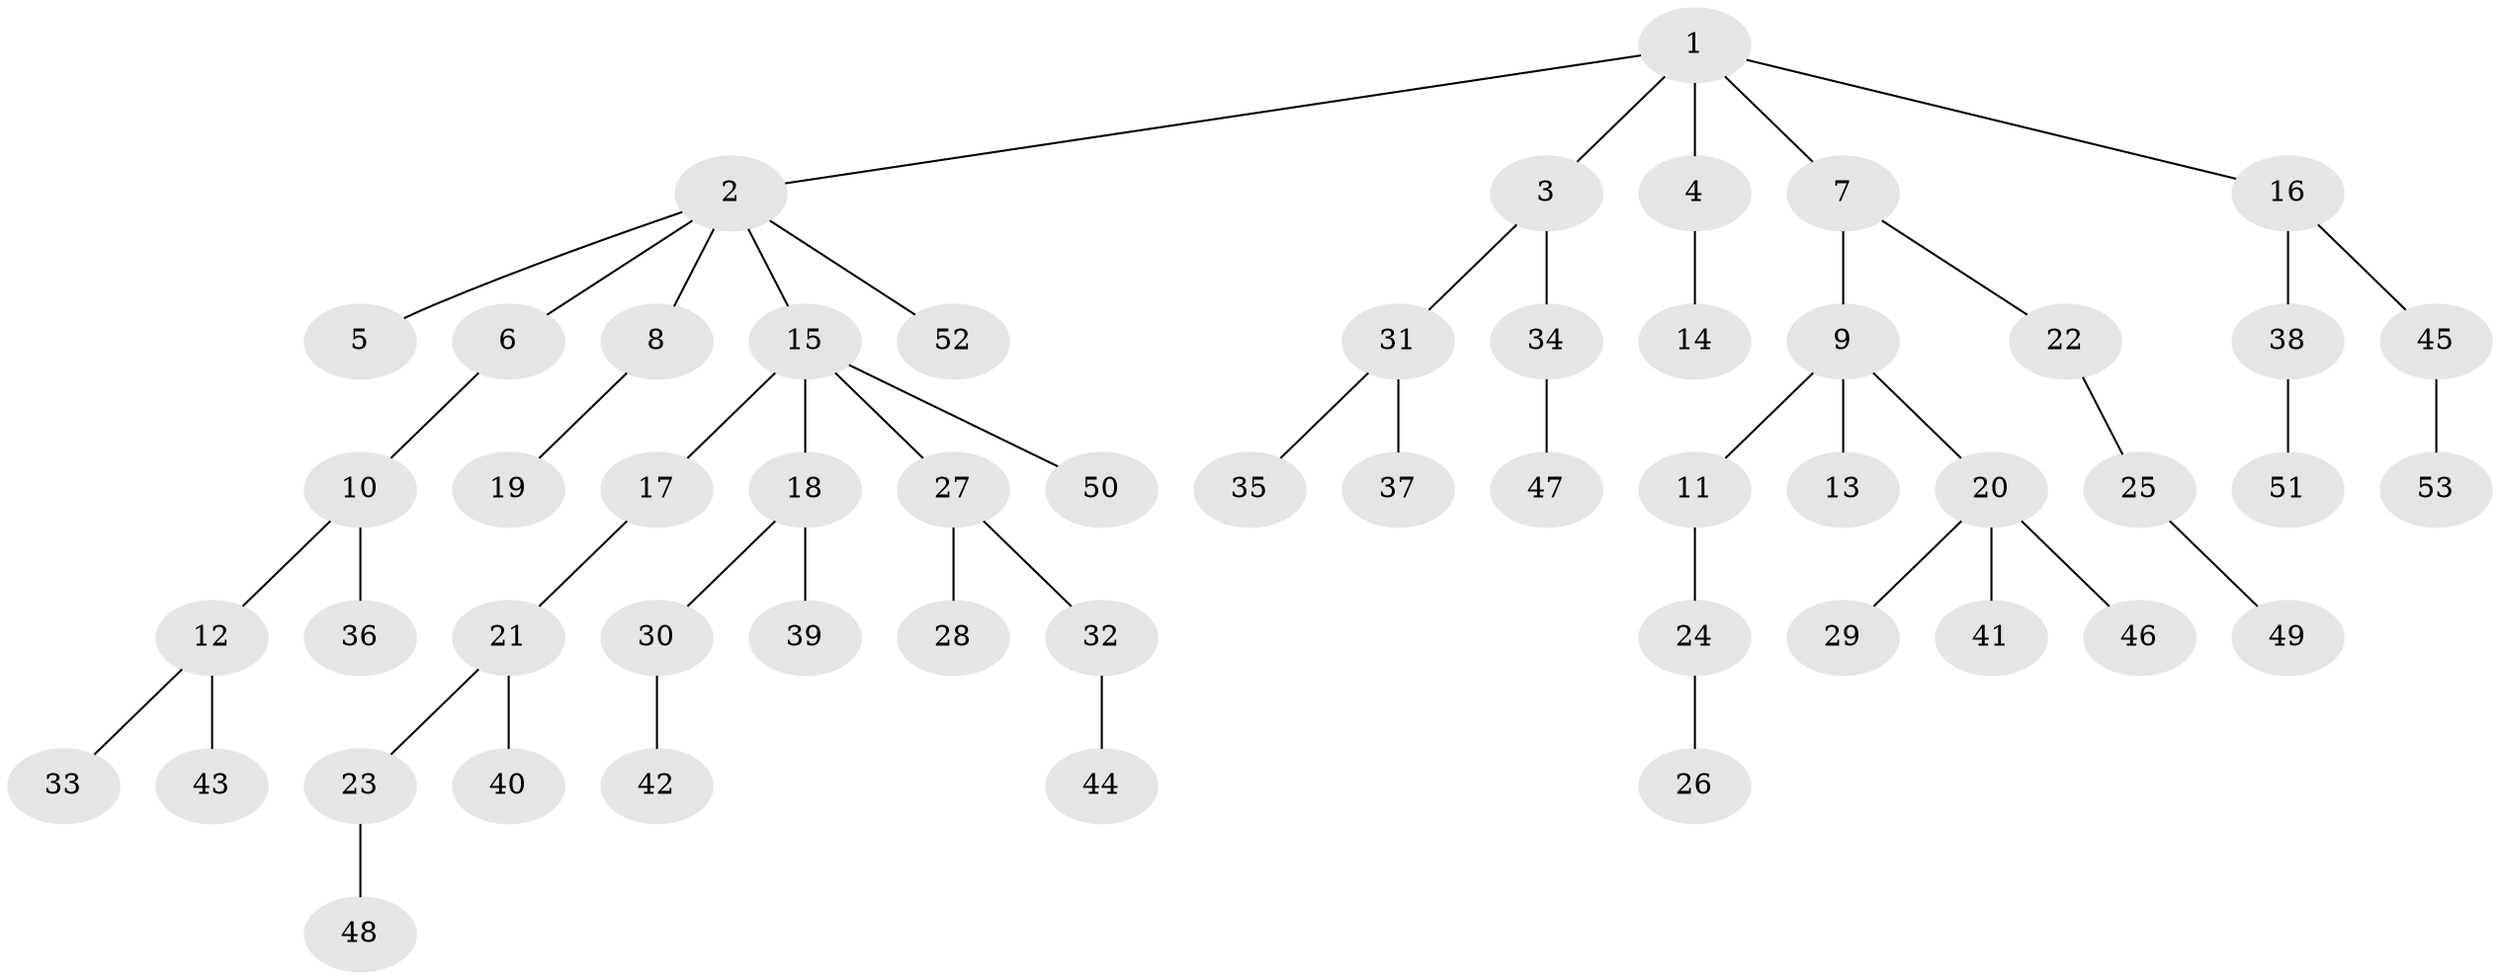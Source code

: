 // coarse degree distribution, {5: 0.0625, 3: 0.15625, 1: 0.46875, 2: 0.28125, 4: 0.03125}
// Generated by graph-tools (version 1.1) at 2025/51/03/04/25 22:51:45]
// undirected, 53 vertices, 52 edges
graph export_dot {
  node [color=gray90,style=filled];
  1;
  2;
  3;
  4;
  5;
  6;
  7;
  8;
  9;
  10;
  11;
  12;
  13;
  14;
  15;
  16;
  17;
  18;
  19;
  20;
  21;
  22;
  23;
  24;
  25;
  26;
  27;
  28;
  29;
  30;
  31;
  32;
  33;
  34;
  35;
  36;
  37;
  38;
  39;
  40;
  41;
  42;
  43;
  44;
  45;
  46;
  47;
  48;
  49;
  50;
  51;
  52;
  53;
  1 -- 2;
  1 -- 3;
  1 -- 4;
  1 -- 7;
  1 -- 16;
  2 -- 5;
  2 -- 6;
  2 -- 8;
  2 -- 15;
  2 -- 52;
  3 -- 31;
  3 -- 34;
  4 -- 14;
  6 -- 10;
  7 -- 9;
  7 -- 22;
  8 -- 19;
  9 -- 11;
  9 -- 13;
  9 -- 20;
  10 -- 12;
  10 -- 36;
  11 -- 24;
  12 -- 33;
  12 -- 43;
  15 -- 17;
  15 -- 18;
  15 -- 27;
  15 -- 50;
  16 -- 38;
  16 -- 45;
  17 -- 21;
  18 -- 30;
  18 -- 39;
  20 -- 29;
  20 -- 41;
  20 -- 46;
  21 -- 23;
  21 -- 40;
  22 -- 25;
  23 -- 48;
  24 -- 26;
  25 -- 49;
  27 -- 28;
  27 -- 32;
  30 -- 42;
  31 -- 35;
  31 -- 37;
  32 -- 44;
  34 -- 47;
  38 -- 51;
  45 -- 53;
}
